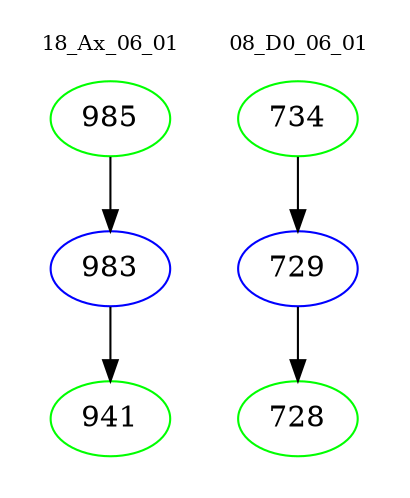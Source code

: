 digraph{
subgraph cluster_0 {
color = white
label = "18_Ax_06_01";
fontsize=10;
T0_985 [label="985", color="green"]
T0_985 -> T0_983 [color="black"]
T0_983 [label="983", color="blue"]
T0_983 -> T0_941 [color="black"]
T0_941 [label="941", color="green"]
}
subgraph cluster_1 {
color = white
label = "08_D0_06_01";
fontsize=10;
T1_734 [label="734", color="green"]
T1_734 -> T1_729 [color="black"]
T1_729 [label="729", color="blue"]
T1_729 -> T1_728 [color="black"]
T1_728 [label="728", color="green"]
}
}
